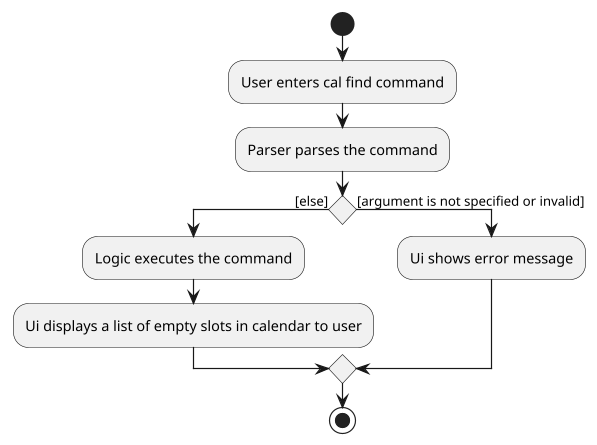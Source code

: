 @startuml
scale 1.2
start
:User enters cal find command;
:Parser parses the command;
'Since the beta syntax does not support placing the condition outside the
'diamond we place it as the true branch instead.

if () then ([else])
    :Logic executes the command;
    :Ui displays a list of empty slots in calendar to user;
else ([argument is not specified or invalid])
    :Ui shows error message;
endif
stop
@enduml
